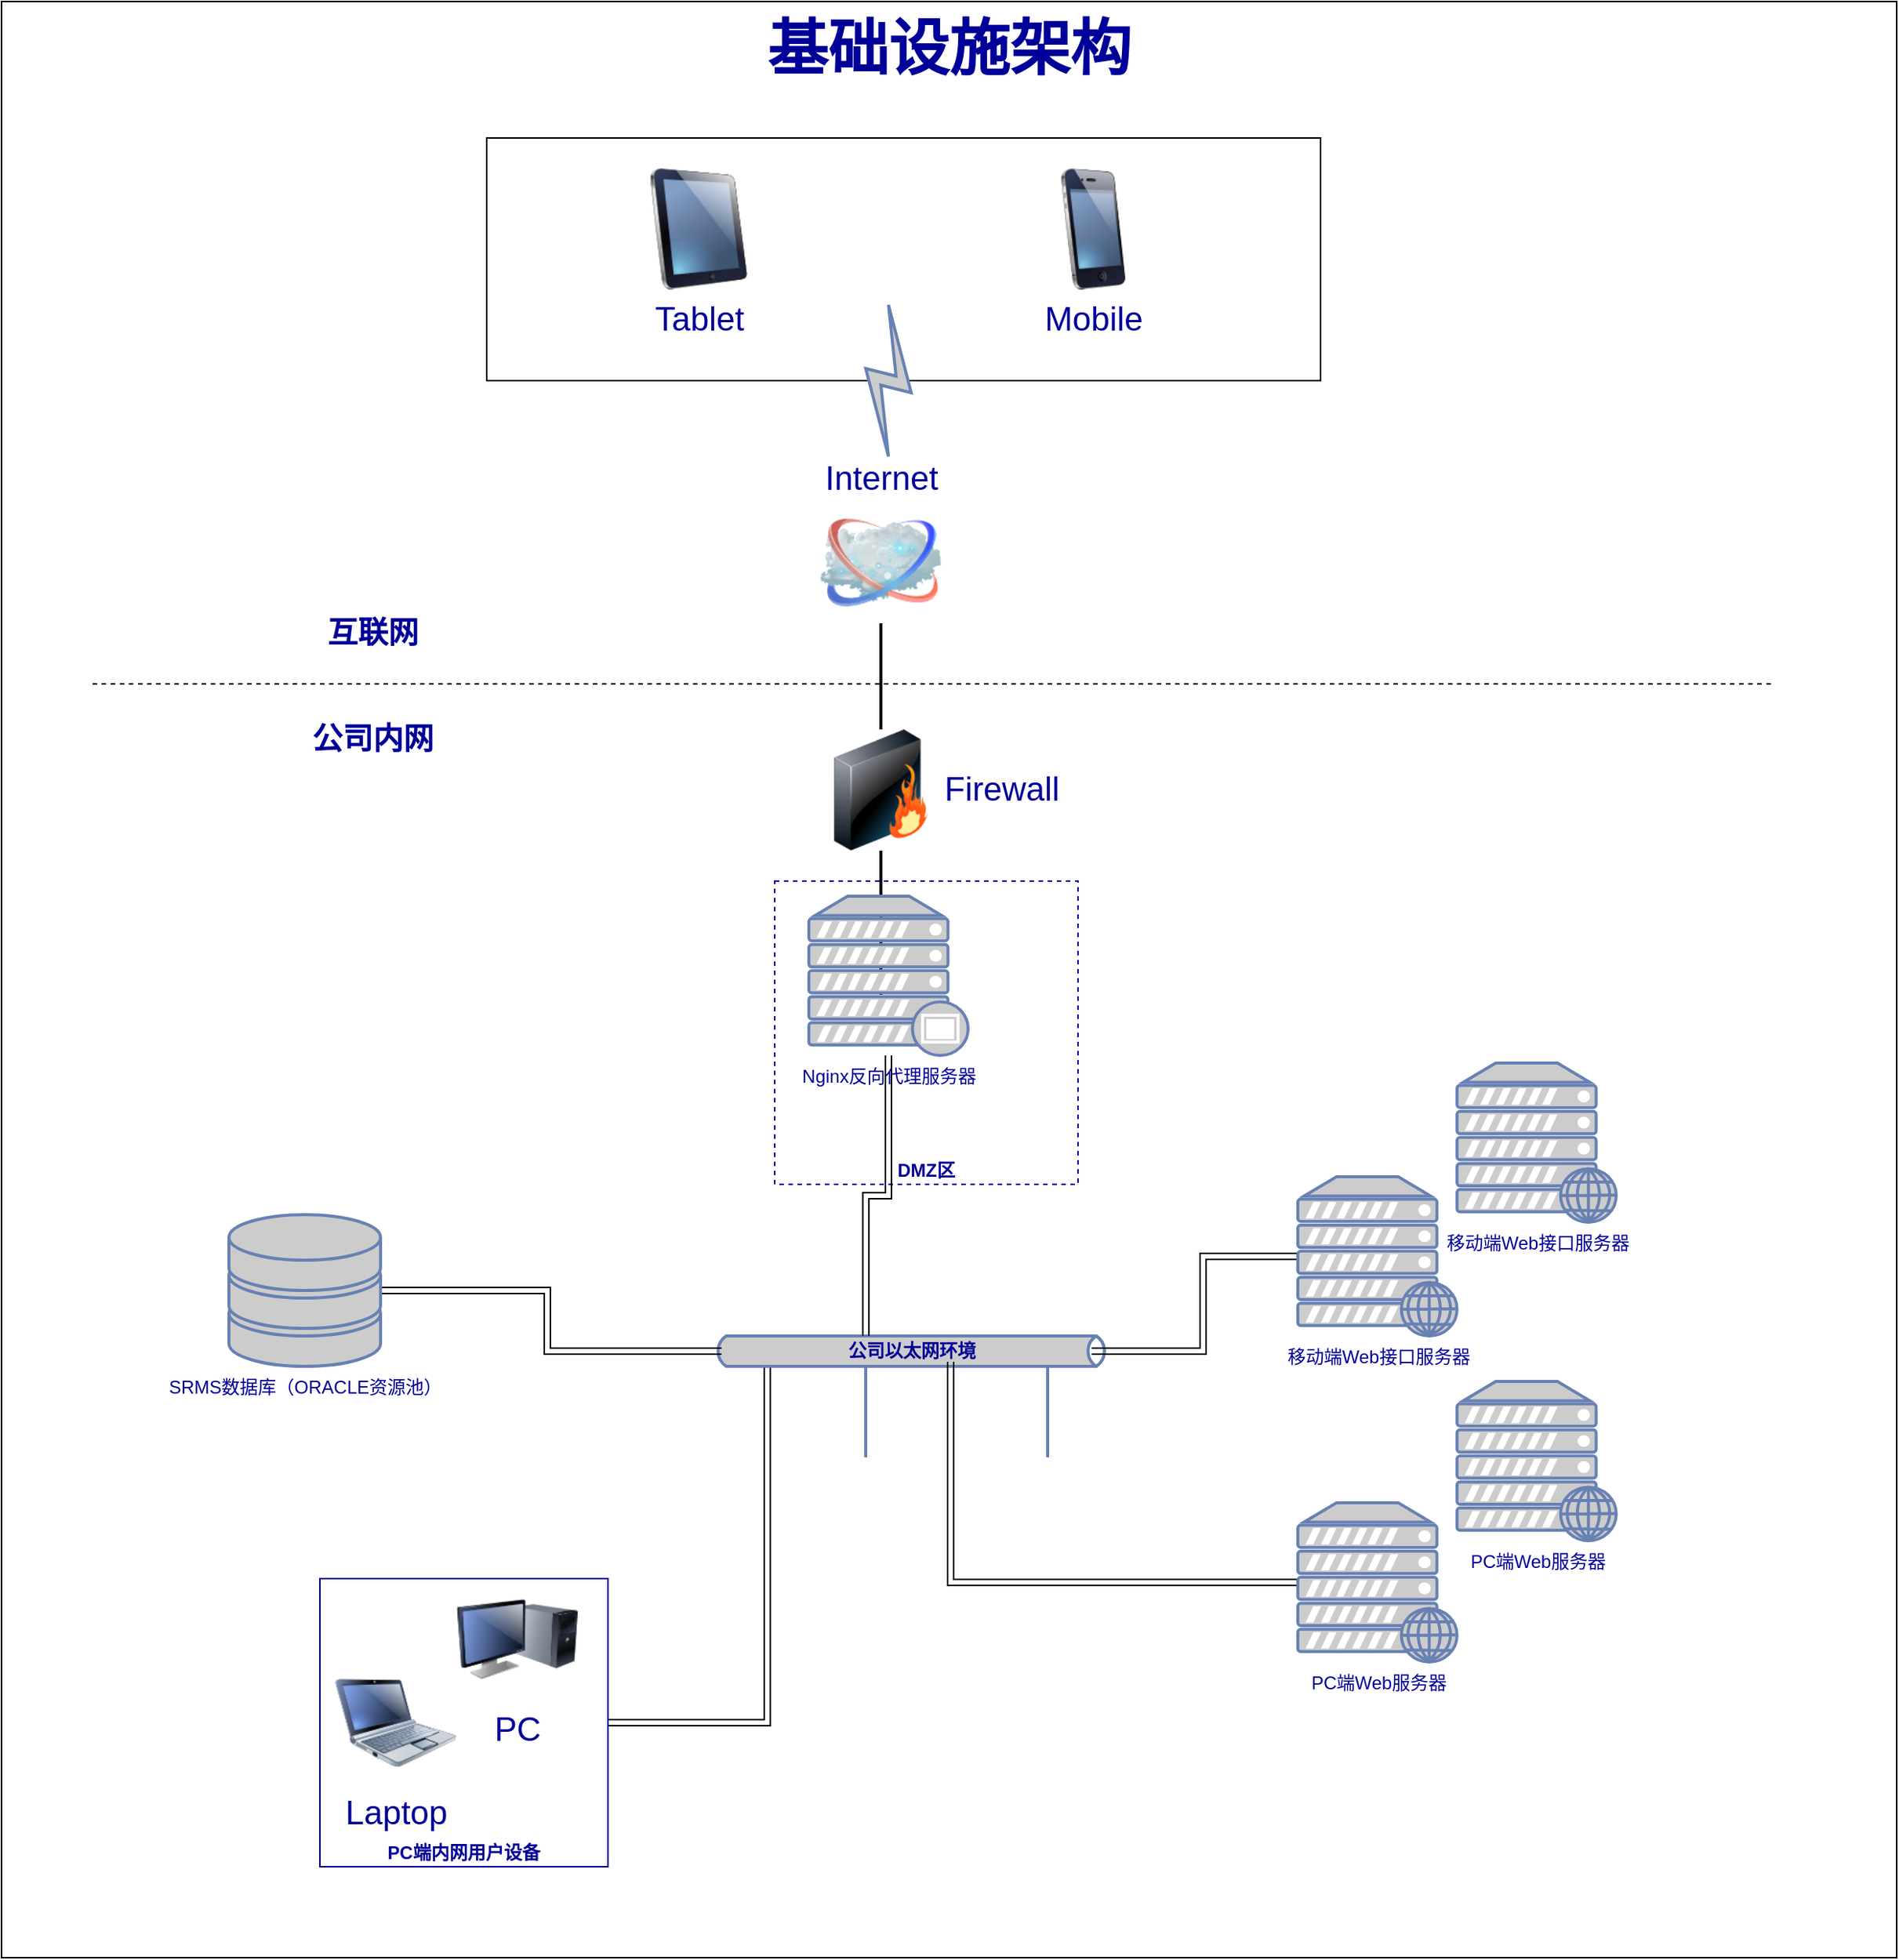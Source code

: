 <mxfile version="21.3.7" type="github">
  <diagram name="Page-1" id="55a83fd1-7818-8e21-69c5-c3457e3827bb">
    <mxGraphModel dx="2135" dy="1355" grid="1" gridSize="10" guides="1" tooltips="1" connect="1" arrows="1" fold="1" page="1" pageScale="1" pageWidth="1100" pageHeight="850" background="none" math="0" shadow="0">
      <root>
        <mxCell id="0" />
        <mxCell id="1" parent="0" />
        <mxCell id="XLqytdU_7IATJD4OvnhC-30" value="基础设施架构" style="rounded=0;whiteSpace=wrap;html=1;fontSize=40;verticalAlign=top;fontColor=#000099;fontStyle=1" vertex="1" parent="1">
          <mxGeometry x="-70" y="-190" width="1250" height="1290" as="geometry" />
        </mxCell>
        <mxCell id="XLqytdU_7IATJD4OvnhC-29" style="edgeStyle=orthogonalEdgeStyle;rounded=0;orthogonalLoop=1;jettySize=auto;html=1;shape=link;entryX=0.135;entryY=0.85;entryDx=0;entryDy=0;entryPerimeter=0;fontColor=#000099;" edge="1" parent="1" source="XLqytdU_7IATJD4OvnhC-28" target="XLqytdU_7IATJD4OvnhC-6">
          <mxGeometry relative="1" as="geometry">
            <mxPoint x="440" y="740" as="targetPoint" />
          </mxGeometry>
        </mxCell>
        <mxCell id="XLqytdU_7IATJD4OvnhC-28" value="PC端内网用户设备" style="whiteSpace=wrap;html=1;aspect=fixed;strokeColor=#000099;verticalAlign=bottom;fontStyle=1;fontColor=#000099;" vertex="1" parent="1">
          <mxGeometry x="140" y="850" width="190" height="190" as="geometry" />
        </mxCell>
        <mxCell id="XLqytdU_7IATJD4OvnhC-23" value="DMZ区" style="whiteSpace=wrap;html=1;aspect=fixed;dashed=1;strokeColor=#000099;verticalAlign=bottom;fontStyle=1;fontColor=#000099;" vertex="1" parent="1">
          <mxGeometry x="440" y="390" width="200" height="200" as="geometry" />
        </mxCell>
        <mxCell id="XLqytdU_7IATJD4OvnhC-2" value="" style="rounded=0;whiteSpace=wrap;html=1;fontColor=#000099;" vertex="1" parent="1">
          <mxGeometry x="250" y="-100" width="550" height="160" as="geometry" />
        </mxCell>
        <mxCell id="69ecfefc5c41e42c-18" style="edgeStyle=none;rounded=0;html=1;labelBackgroundColor=none;endArrow=none;strokeWidth=2;fontFamily=Verdana;fontSize=22;fontColor=#000099;" parent="1" target="69ecfefc5c41e42c-3" edge="1">
          <mxGeometry relative="1" as="geometry">
            <mxPoint x="510" y="465" as="sourcePoint" />
          </mxGeometry>
        </mxCell>
        <mxCell id="69ecfefc5c41e42c-2" value="Internet" style="image;html=1;labelBackgroundColor=#ffffff;image=img/lib/clip_art/networking/Cloud_128x128.png;rounded=1;shadow=0;comic=0;strokeWidth=2;fontSize=22;labelPosition=center;verticalLabelPosition=top;align=center;verticalAlign=bottom;fontColor=#000099;" parent="1" vertex="1">
          <mxGeometry x="470" y="140" width="80" height="80" as="geometry" />
        </mxCell>
        <mxCell id="69ecfefc5c41e42c-19" style="edgeStyle=none;rounded=0;html=1;labelBackgroundColor=none;endArrow=none;strokeWidth=2;fontFamily=Verdana;fontSize=22;fontColor=#000099;" parent="1" source="69ecfefc5c41e42c-3" target="69ecfefc5c41e42c-2" edge="1">
          <mxGeometry relative="1" as="geometry" />
        </mxCell>
        <mxCell id="69ecfefc5c41e42c-3" value="Firewall" style="image;html=1;labelBackgroundColor=#ffffff;image=img/lib/clip_art/networking/Firewall_128x128.png;rounded=1;shadow=0;comic=0;strokeWidth=2;fontSize=22;labelPosition=right;verticalLabelPosition=middle;align=left;verticalAlign=middle;fontColor=#000099;" parent="1" vertex="1">
          <mxGeometry x="470" y="290" width="80" height="80" as="geometry" />
        </mxCell>
        <mxCell id="69ecfefc5c41e42c-4" value="Tablet" style="image;html=1;labelBackgroundColor=#ffffff;image=img/lib/clip_art/computers/iPad_128x128.png;rounded=1;shadow=0;comic=0;strokeWidth=2;fontSize=22;fontColor=#000099;" parent="1" vertex="1">
          <mxGeometry x="350" y="-80" width="80" height="80" as="geometry" />
        </mxCell>
        <mxCell id="69ecfefc5c41e42c-5" value="PC" style="image;html=1;labelBackgroundColor=#ffffff;image=img/lib/clip_art/computers/Monitor_Tower_128x128.png;rounded=1;shadow=0;comic=0;strokeWidth=2;fontSize=22;fontColor=#000099;" parent="1" vertex="1">
          <mxGeometry x="230" y="850" width="80" height="80" as="geometry" />
        </mxCell>
        <mxCell id="69ecfefc5c41e42c-8" value="Mobile" style="image;html=1;labelBackgroundColor=#ffffff;image=img/lib/clip_art/telecommunication/iPhone_128x128.png;rounded=1;shadow=0;comic=0;strokeWidth=2;fontSize=22;fontColor=#000099;" parent="1" vertex="1">
          <mxGeometry x="610" y="-80" width="80" height="80" as="geometry" />
        </mxCell>
        <mxCell id="69ecfefc5c41e42c-10" value="Laptop" style="image;html=1;labelBackgroundColor=#ffffff;image=img/lib/clip_art/computers/Netbook_128x128.png;rounded=1;shadow=0;comic=0;strokeWidth=2;fontSize=22;fontColor=#000099;" parent="1" vertex="1">
          <mxGeometry x="150" y="905" width="80" height="80" as="geometry" />
        </mxCell>
        <mxCell id="XLqytdU_7IATJD4OvnhC-1" value="" style="fontColor=#000099;verticalAlign=top;verticalLabelPosition=bottom;labelPosition=center;align=center;html=1;outlineConnect=0;fillColor=#CCCCCC;strokeColor=#6881B3;gradientColor=none;gradientDirection=north;strokeWidth=2;shape=mxgraph.networks.comm_link;" vertex="1" parent="1">
          <mxGeometry x="500" y="10" width="30" height="100" as="geometry" />
        </mxCell>
        <mxCell id="XLqytdU_7IATJD4OvnhC-3" value="" style="endArrow=none;dashed=1;html=1;rounded=0;fontColor=#000099;" edge="1" parent="1">
          <mxGeometry width="50" height="50" relative="1" as="geometry">
            <mxPoint x="-10" y="260" as="sourcePoint" />
            <mxPoint x="1100" y="260" as="targetPoint" />
          </mxGeometry>
        </mxCell>
        <mxCell id="XLqytdU_7IATJD4OvnhC-4" value="互联网" style="text;html=1;strokeColor=none;fillColor=none;align=center;verticalAlign=middle;whiteSpace=wrap;rounded=0;fontSize=20;fontColor=#000099;fontStyle=1" vertex="1" parent="1">
          <mxGeometry x="130" y="210" width="90" height="30" as="geometry" />
        </mxCell>
        <mxCell id="XLqytdU_7IATJD4OvnhC-5" value="公司内网" style="text;html=1;strokeColor=none;fillColor=none;align=center;verticalAlign=middle;whiteSpace=wrap;rounded=0;fontSize=20;fontColor=#000099;fontStyle=1" vertex="1" parent="1">
          <mxGeometry x="130" y="280" width="90" height="30" as="geometry" />
        </mxCell>
        <mxCell id="XLqytdU_7IATJD4OvnhC-15" value="" style="group;fontColor=#000099;" vertex="1" connectable="0" parent="1">
          <mxGeometry x="400" y="630" width="260" height="140" as="geometry" />
        </mxCell>
        <mxCell id="XLqytdU_7IATJD4OvnhC-6" value="&lt;b&gt;&lt;font&gt;公司以太网环境&lt;/font&gt;&lt;/b&gt;" style="html=1;fillColor=#CCCCCC;strokeColor=#6881B3;gradientColor=none;gradientDirection=north;strokeWidth=2;shape=mxgraph.networks.bus;gradientColor=none;gradientDirection=north;fontColor=#000099;perimeter=backbonePerimeter;backboneSize=20;" vertex="1" parent="XLqytdU_7IATJD4OvnhC-15">
          <mxGeometry y="60" width="260" height="20" as="geometry" />
        </mxCell>
        <mxCell id="XLqytdU_7IATJD4OvnhC-12" value="" style="strokeColor=#6881B3;edgeStyle=none;rounded=0;endArrow=none;html=1;strokeWidth=2;fontColor=#000099;" edge="1" target="XLqytdU_7IATJD4OvnhC-6" parent="XLqytdU_7IATJD4OvnhC-15">
          <mxGeometry relative="1" as="geometry">
            <mxPoint x="100" y="140" as="sourcePoint" />
          </mxGeometry>
        </mxCell>
        <mxCell id="XLqytdU_7IATJD4OvnhC-14" value="" style="strokeColor=#6881B3;edgeStyle=none;rounded=0;endArrow=none;html=1;strokeWidth=2;fontColor=#000099;" edge="1" target="XLqytdU_7IATJD4OvnhC-6" parent="XLqytdU_7IATJD4OvnhC-15">
          <mxGeometry relative="1" as="geometry">
            <mxPoint x="220" y="140" as="sourcePoint" />
          </mxGeometry>
        </mxCell>
        <mxCell id="XLqytdU_7IATJD4OvnhC-17" value="" style="edgeStyle=orthogonalEdgeStyle;rounded=0;orthogonalLoop=1;jettySize=auto;html=1;shape=link;entryX=0.019;entryY=0.5;entryDx=0;entryDy=0;entryPerimeter=0;fontColor=#000099;" edge="1" parent="1" source="XLqytdU_7IATJD4OvnhC-16" target="XLqytdU_7IATJD4OvnhC-6">
          <mxGeometry relative="1" as="geometry" />
        </mxCell>
        <mxCell id="XLqytdU_7IATJD4OvnhC-16" value="SRMS数据库（ORACLE资源池）" style="fontColor=#000099;verticalAlign=top;verticalLabelPosition=bottom;labelPosition=center;align=center;html=1;outlineConnect=0;fillColor=#CCCCCC;strokeColor=#6881B3;gradientColor=none;gradientDirection=north;strokeWidth=2;shape=mxgraph.networks.storage;" vertex="1" parent="1">
          <mxGeometry x="80" y="610" width="100" height="100" as="geometry" />
        </mxCell>
        <mxCell id="XLqytdU_7IATJD4OvnhC-22" style="edgeStyle=orthogonalEdgeStyle;rounded=0;orthogonalLoop=1;jettySize=auto;html=1;shape=link;entryX=0.385;entryY=0;entryDx=0;entryDy=0;entryPerimeter=0;fontColor=#000099;" edge="1" parent="1" source="XLqytdU_7IATJD4OvnhC-18" target="XLqytdU_7IATJD4OvnhC-6">
          <mxGeometry relative="1" as="geometry">
            <mxPoint x="500" y="680" as="targetPoint" />
          </mxGeometry>
        </mxCell>
        <mxCell id="XLqytdU_7IATJD4OvnhC-18" value="Nginx反向代理服务器" style="fontColor=#000099;verticalAlign=top;verticalLabelPosition=bottom;labelPosition=center;align=center;html=1;outlineConnect=0;fillColor=#CCCCCC;strokeColor=#6881B3;gradientColor=none;gradientDirection=north;strokeWidth=2;shape=mxgraph.networks.proxy_server;" vertex="1" parent="1">
          <mxGeometry x="462.5" y="400" width="105" height="105" as="geometry" />
        </mxCell>
        <mxCell id="XLqytdU_7IATJD4OvnhC-21" value="" style="edgeStyle=orthogonalEdgeStyle;rounded=0;orthogonalLoop=1;jettySize=auto;html=1;shape=link;entryX=0.958;entryY=0.5;entryDx=0;entryDy=0;entryPerimeter=0;fontColor=#000099;" edge="1" parent="1" source="XLqytdU_7IATJD4OvnhC-19" target="XLqytdU_7IATJD4OvnhC-6">
          <mxGeometry relative="1" as="geometry">
            <mxPoint x="722.5" y="697.5" as="targetPoint" />
          </mxGeometry>
        </mxCell>
        <mxCell id="XLqytdU_7IATJD4OvnhC-19" value="移动端Web接口服务器" style="fontColor=#000099;verticalAlign=top;verticalLabelPosition=bottom;labelPosition=center;align=center;html=1;outlineConnect=0;fillColor=#CCCCCC;strokeColor=#6881B3;gradientColor=none;gradientDirection=north;strokeWidth=2;shape=mxgraph.networks.web_server;" vertex="1" parent="1">
          <mxGeometry x="785" y="585" width="105" height="105" as="geometry" />
        </mxCell>
        <mxCell id="XLqytdU_7IATJD4OvnhC-25" style="edgeStyle=orthogonalEdgeStyle;rounded=0;orthogonalLoop=1;jettySize=auto;html=1;entryX=0.6;entryY=0.85;entryDx=0;entryDy=0;entryPerimeter=0;shape=link;fontColor=#000099;" edge="1" parent="1" source="XLqytdU_7IATJD4OvnhC-24" target="XLqytdU_7IATJD4OvnhC-6">
          <mxGeometry relative="1" as="geometry" />
        </mxCell>
        <mxCell id="XLqytdU_7IATJD4OvnhC-24" value="PC端Web服务器" style="fontColor=#000099;verticalAlign=top;verticalLabelPosition=bottom;labelPosition=center;align=center;html=1;outlineConnect=0;fillColor=#CCCCCC;strokeColor=#6881B3;gradientColor=none;gradientDirection=north;strokeWidth=2;shape=mxgraph.networks.web_server;" vertex="1" parent="1">
          <mxGeometry x="785" y="800" width="105" height="105" as="geometry" />
        </mxCell>
        <mxCell id="XLqytdU_7IATJD4OvnhC-26" value="移动端Web接口服务器" style="fontColor=#000099;verticalAlign=top;verticalLabelPosition=bottom;labelPosition=center;align=center;html=1;outlineConnect=0;fillColor=#CCCCCC;strokeColor=#6881B3;gradientColor=none;gradientDirection=north;strokeWidth=2;shape=mxgraph.networks.web_server;" vertex="1" parent="1">
          <mxGeometry x="890" y="510" width="105" height="105" as="geometry" />
        </mxCell>
        <mxCell id="XLqytdU_7IATJD4OvnhC-27" value="PC端Web服务器" style="fontColor=#000099;verticalAlign=top;verticalLabelPosition=bottom;labelPosition=center;align=center;html=1;outlineConnect=0;fillColor=#CCCCCC;strokeColor=#6881B3;gradientColor=none;gradientDirection=north;strokeWidth=2;shape=mxgraph.networks.web_server;" vertex="1" parent="1">
          <mxGeometry x="890" y="720" width="105" height="105" as="geometry" />
        </mxCell>
      </root>
    </mxGraphModel>
  </diagram>
</mxfile>
